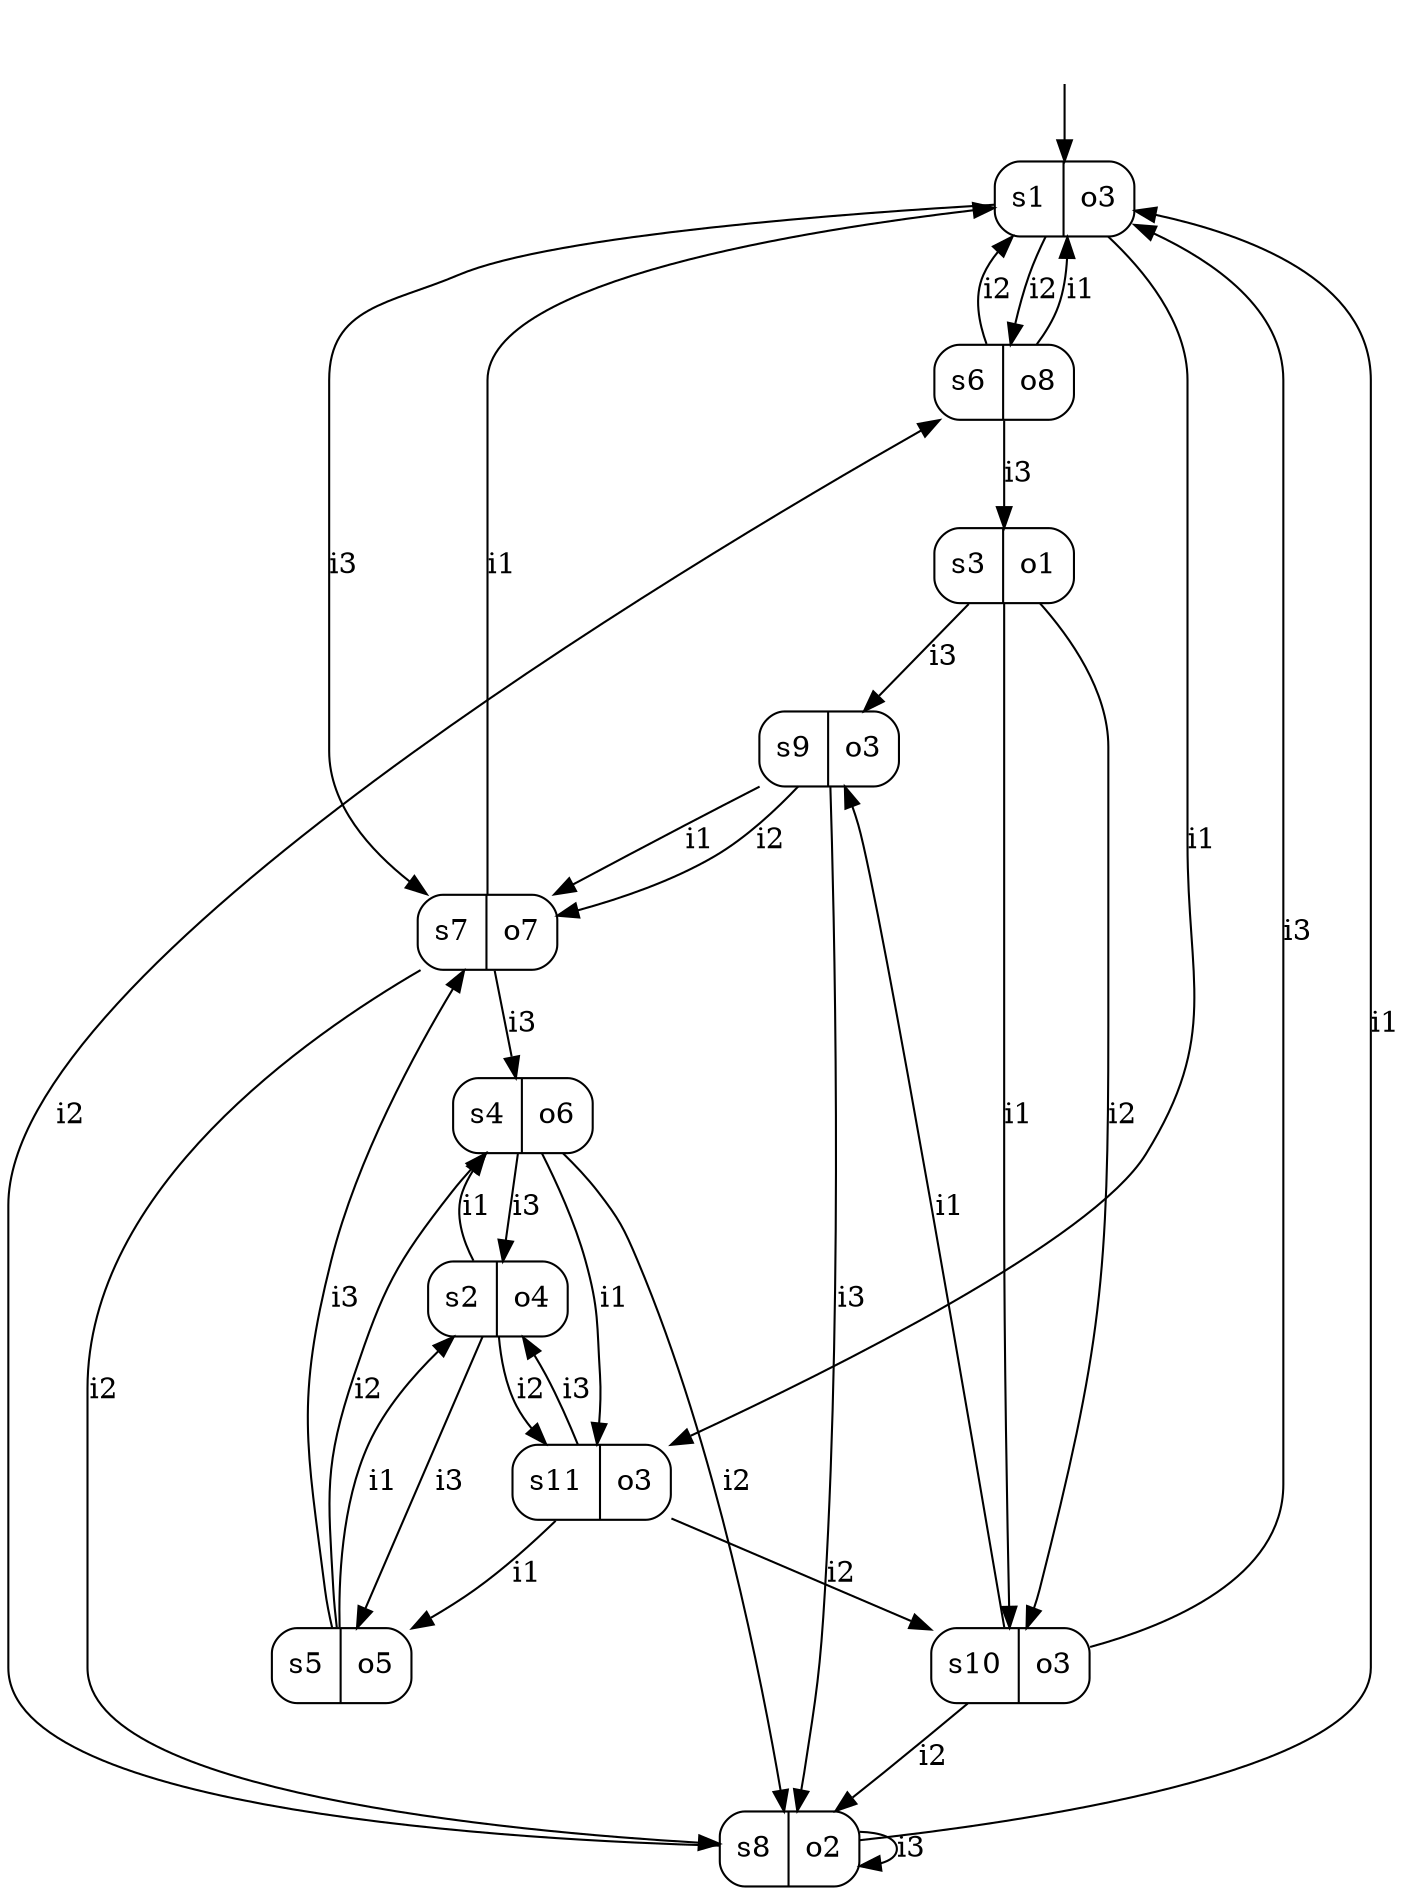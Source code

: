 digraph MooreMachine_11States_3Inputs_8Outputs_b2da9b8b71f44e199c8b69a0cfe85f99 {
s1 [label="s1|o3", shape=record, style=rounded];
s2 [label="s2|o4", shape=record, style=rounded];
s3 [label="s3|o1", shape=record, style=rounded];
s4 [label="s4|o6", shape=record, style=rounded];
s5 [label="s5|o5", shape=record, style=rounded];
s6 [label="s6|o8", shape=record, style=rounded];
s7 [label="s7|o7", shape=record, style=rounded];
s8 [label="s8|o2", shape=record, style=rounded];
s9 [label="s9|o3", shape=record, style=rounded];
s10 [label="s10|o3", shape=record, style=rounded];
s11 [label="s11|o3", shape=record, style=rounded];
s1 -> s11 [label="i1"];
s1 -> s6 [label="i2"];
s1 -> s7 [label="i3"];
s2 -> s4 [label="i1"];
s2 -> s11 [label="i2"];
s2 -> s5 [label="i3"];
s3 -> s10 [label="i1"];
s3 -> s10 [label="i2"];
s3 -> s9 [label="i3"];
s4 -> s11 [label="i1"];
s4 -> s8 [label="i2"];
s4 -> s2 [label="i3"];
s5 -> s2 [label="i1"];
s5 -> s4 [label="i2"];
s5 -> s7 [label="i3"];
s6 -> s1 [label="i1"];
s6 -> s1 [label="i2"];
s6 -> s3 [label="i3"];
s7 -> s1 [label="i1"];
s7 -> s8 [label="i2"];
s7 -> s4 [label="i3"];
s8 -> s1 [label="i1"];
s8 -> s6 [label="i2"];
s8 -> s8 [label="i3"];
s9 -> s7 [label="i1"];
s9 -> s7 [label="i2"];
s9 -> s8 [label="i3"];
s10 -> s9 [label="i1"];
s10 -> s8 [label="i2"];
s10 -> s1 [label="i3"];
s11 -> s5 [label="i1"];
s11 -> s10 [label="i2"];
s11 -> s2 [label="i3"];
__start0 [shape=none, label=""];
__start0 -> s1 [label=""];
}
